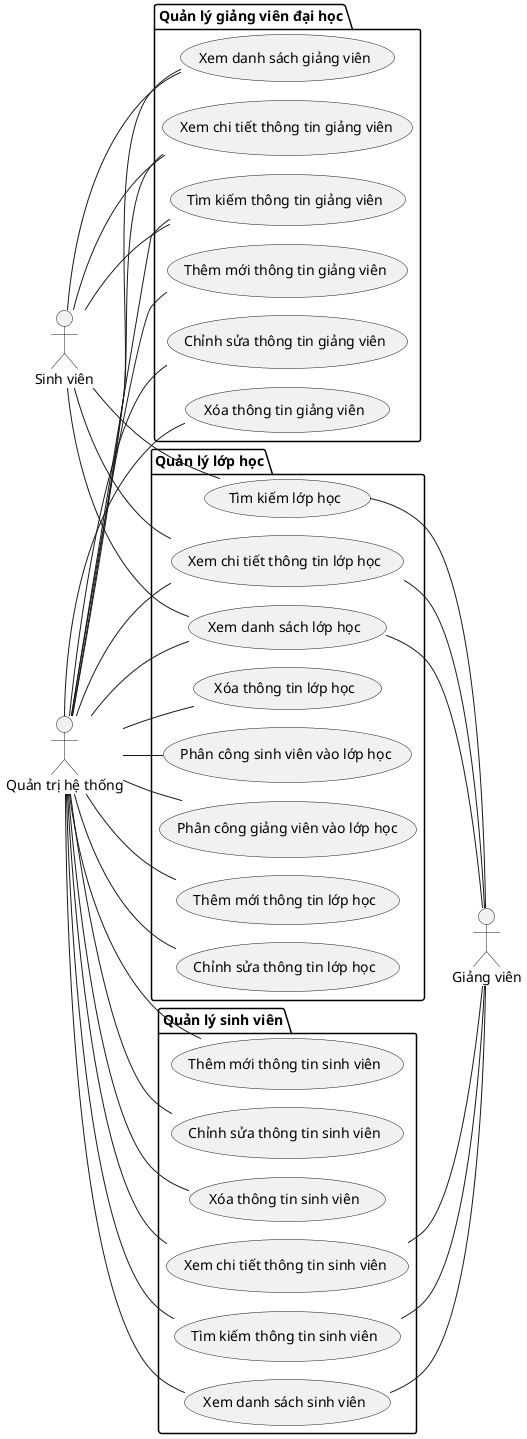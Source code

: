 @startuml
!pragma layout smetana
left to right direction

'==================== Actors ====================
actor "Quản trị hệ thống" as Admin
actor "Giảng viên" as Teacher
actor "Sinh viên" as Student

'==================== CỘT TRÁI: Quản trị ====================


package "Quản lý giảng viên đại học" as P_TeacherMgmt {
  usecase "Xem danh sách giảng viên" as UC_T_List
  usecase "Xem chi tiết thông tin giảng viên" as UC_T_Detail
  usecase "Thêm mới thông tin giảng viên" as UC_T_Create
  usecase "Chỉnh sửa thông tin giảng viên" as UC_T_Update
  usecase "Xóa thông tin giảng viên" as UC_T_Delete
  usecase "Tìm kiếm thông tin giảng viên" as UC_T_Search
}

package "Quản lý sinh viên" as P_StudentMgmt {
  usecase "Xem danh sách sinh viên" as UC_S_List
  usecase "Xem chi tiết thông tin sinh viên" as UC_S_Detail
  usecase "Thêm mới thông tin sinh viên" as UC_S_Create
  usecase "Chỉnh sửa thông tin sinh viên" as UC_S_Update
  usecase "Xóa thông tin sinh viên" as UC_S_Delete
  usecase "Tìm kiếm thông tin sinh viên" as UC_S_Search
}

package "Quản lý lớp học" as P_ClassMgmt {
  usecase "Xem danh sách lớp học" as UC_C_List
  usecase "Xem chi tiết thông tin lớp học" as UC_C_Detail
  usecase "Thêm mới thông tin lớp học" as UC_C_Create
  usecase "Chỉnh sửa thông tin lớp học" as UC_C_Update
  usecase "Xóa thông tin lớp học" as UC_C_Delete
  usecase "Phân công sinh viên vào lớp học" as UC_S_Assign
  usecase "Phân công giảng viên vào lớp học" as UC_C_Assign
  usecase "Tìm kiếm lớp học" as UC_C_Search

}

'==================== Liên kết Actor → UC ====================
Admin -- UC_T_List
Admin -- UC_T_Detail
Admin -- UC_T_Create
Admin -- UC_T_Update
Admin -- UC_T_Delete
Admin -- UC_T_Search

Admin -- UC_S_List
Admin -- UC_S_Detail
Admin -- UC_S_Create
Admin -- UC_S_Update
Admin -- UC_S_Delete
Admin -- UC_S_Search

Admin -- UC_C_List
Admin -- UC_C_Detail
Admin -- UC_C_Create
Admin -- UC_C_Update
Admin -- UC_C_Delete
Admin -- UC_S_Assign
Admin -- UC_C_Assign

UC_C_List -- Teacher
UC_C_Detail -- Teacher
UC_S_List -- Teacher
UC_S_Detail -- Teacher
UC_C_Search -- Teacher
UC_S_Search -- Teacher

Student -- UC_C_List
Student -- UC_C_Detail
Student -- UC_T_List
Student -- UC_T_Detail
Student -- UC_T_Search
Student -- UC_C_Search

@enduml